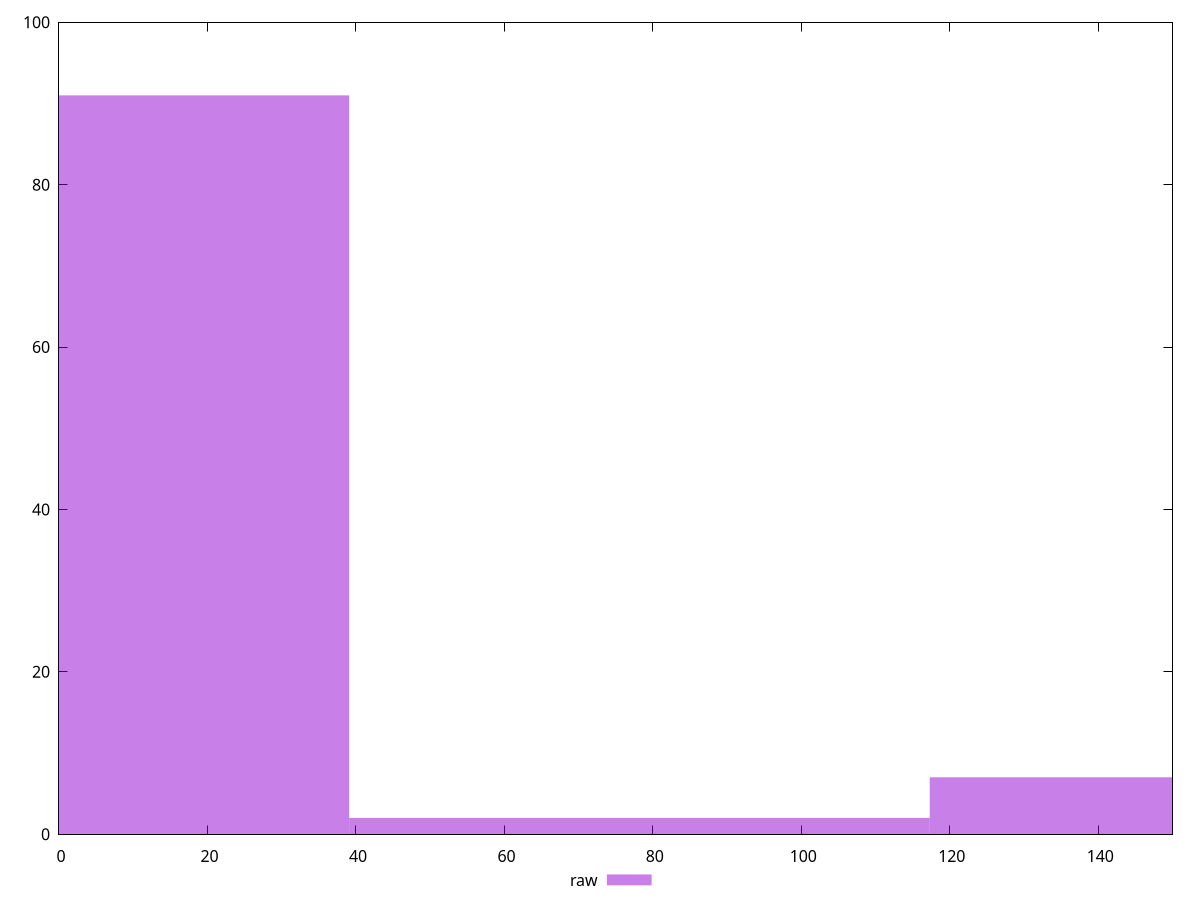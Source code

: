 reset

$raw <<EOF
0 91
156.38994140757424 7
78.19497070378712 2
EOF

set key outside below
set boxwidth 78.19497070378712
set xrange [0:150]
set yrange [0:100]
set trange [0:100]
set style fill transparent solid 0.5 noborder
set terminal svg size 640, 490 enhanced background rgb 'white'
set output "report_00017_2021-02-10T15-08-03.406Z/unminified-javascript/samples/pages/raw/histogram.svg"

plot $raw title "raw" with boxes

reset
